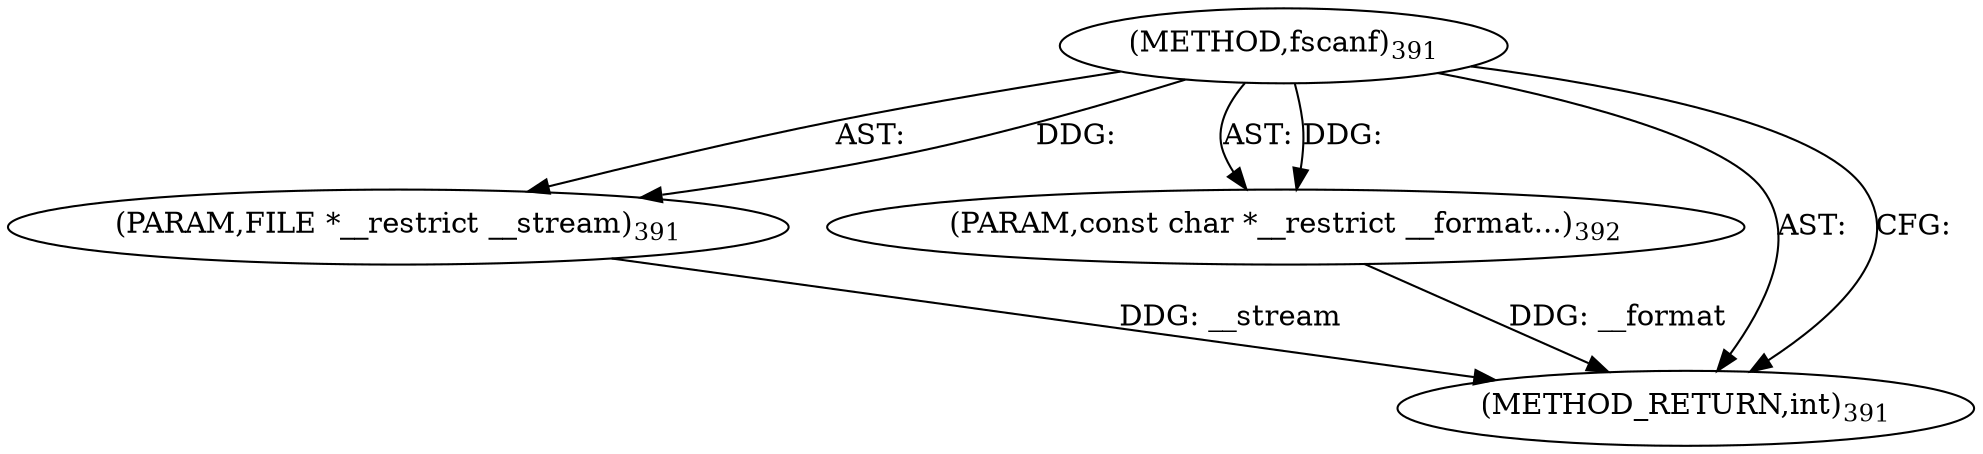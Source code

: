 digraph "fscanf" {  
"30190" [label = <(METHOD,fscanf)<SUB>391</SUB>> ]
"30191" [label = <(PARAM,FILE *__restrict __stream)<SUB>391</SUB>> ]
"30192" [label = <(PARAM,const char *__restrict __format...)<SUB>392</SUB>> ]
"30193" [label = <(METHOD_RETURN,int)<SUB>391</SUB>> ]
  "30190" -> "30191"  [ label = "AST: "] 
  "30190" -> "30192"  [ label = "AST: "] 
  "30190" -> "30193"  [ label = "AST: "] 
  "30190" -> "30193"  [ label = "CFG: "] 
  "30191" -> "30193"  [ label = "DDG: __stream"] 
  "30192" -> "30193"  [ label = "DDG: __format"] 
  "30190" -> "30191"  [ label = "DDG: "] 
  "30190" -> "30192"  [ label = "DDG: "] 
}
